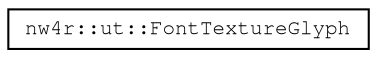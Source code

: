 digraph "Graphical Class Hierarchy"
{
 // LATEX_PDF_SIZE
  edge [fontname="FreeMono",fontsize="10",labelfontname="FreeMono",labelfontsize="10"];
  node [fontname="FreeMono",fontsize="10",shape=record];
  rankdir="LR";
  Node0 [label="nw4r::ut::FontTextureGlyph",height=0.2,width=0.4,color="black", fillcolor="white", style="filled",URL="$structnw4r_1_1ut_1_1_font_texture_glyph.html",tooltip=" "];
}
